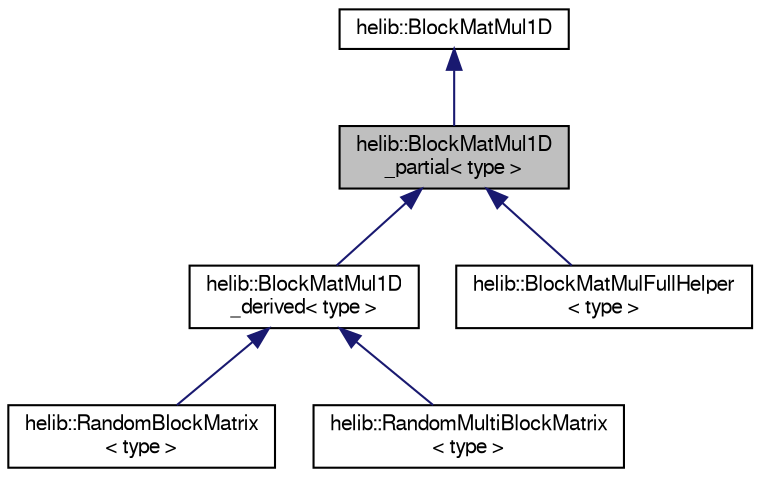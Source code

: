 digraph "helib::BlockMatMul1D_partial&lt; type &gt;"
{
  edge [fontname="FreeSans",fontsize="10",labelfontname="FreeSans",labelfontsize="10"];
  node [fontname="FreeSans",fontsize="10",shape=record];
  Node0 [label="helib::BlockMatMul1D\l_partial\< type \>",height=0.2,width=0.4,color="black", fillcolor="grey75", style="filled", fontcolor="black"];
  Node1 -> Node0 [dir="back",color="midnightblue",fontsize="10",style="solid"];
  Node1 [label="helib::BlockMatMul1D",height=0.2,width=0.4,color="black", fillcolor="white", style="filled",URL="$classhelib_1_1_block_mat_mul1_d.html"];
  Node0 -> Node2 [dir="back",color="midnightblue",fontsize="10",style="solid"];
  Node2 [label="helib::BlockMatMul1D\l_derived\< type \>",height=0.2,width=0.4,color="black", fillcolor="white", style="filled",URL="$classhelib_1_1_block_mat_mul1_d__derived.html"];
  Node2 -> Node3 [dir="back",color="midnightblue",fontsize="10",style="solid"];
  Node3 [label="helib::RandomBlockMatrix\l\< type \>",height=0.2,width=0.4,color="black", fillcolor="white", style="filled",URL="$classhelib_1_1_random_block_matrix.html"];
  Node2 -> Node4 [dir="back",color="midnightblue",fontsize="10",style="solid"];
  Node4 [label="helib::RandomMultiBlockMatrix\l\< type \>",height=0.2,width=0.4,color="black", fillcolor="white", style="filled",URL="$classhelib_1_1_random_multi_block_matrix.html"];
  Node0 -> Node5 [dir="back",color="midnightblue",fontsize="10",style="solid"];
  Node5 [label="helib::BlockMatMulFullHelper\l\< type \>",height=0.2,width=0.4,color="black", fillcolor="white", style="filled",URL="$classhelib_1_1_block_mat_mul_full_helper.html"];
}
